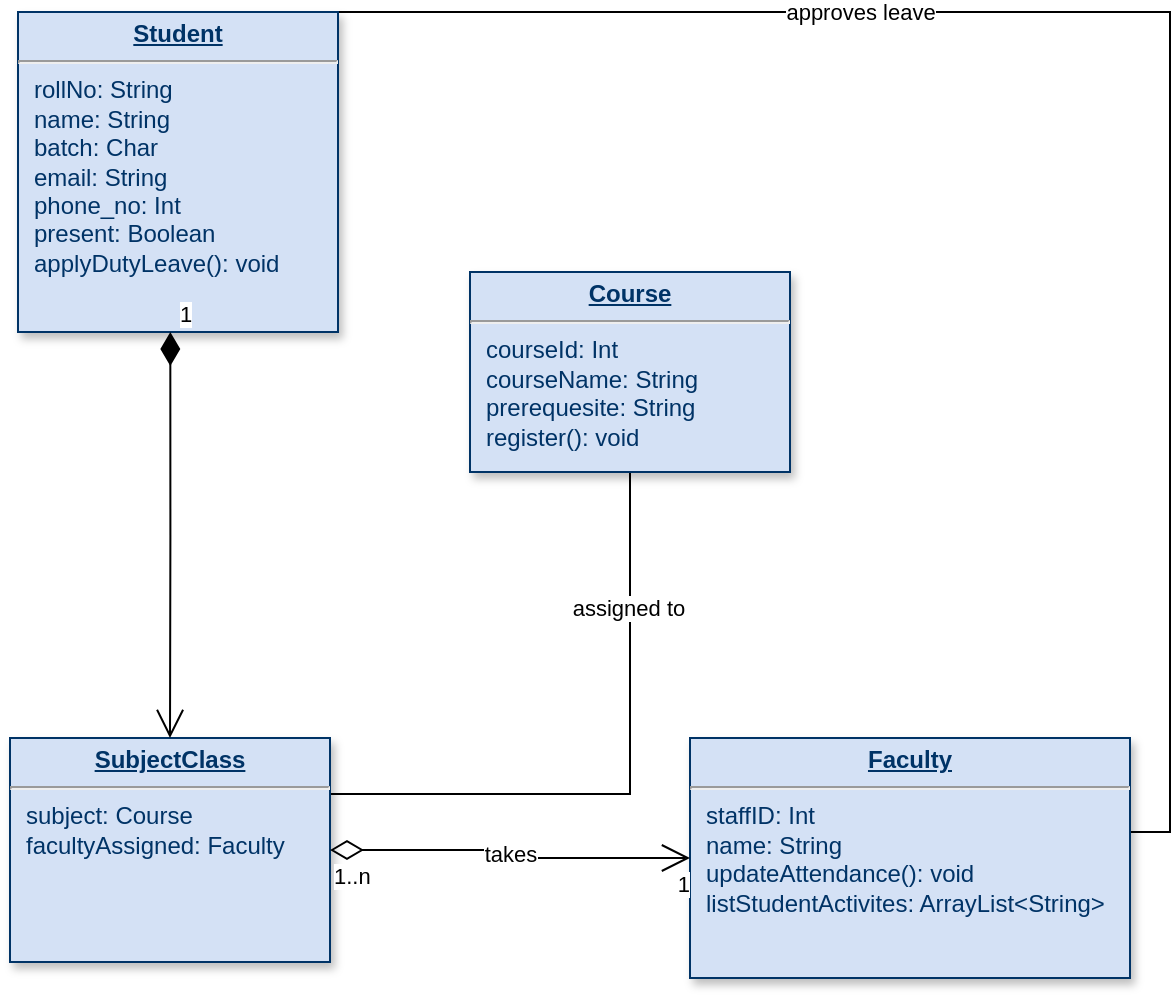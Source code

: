 <mxfile version="16.5.6" type="device"><diagram name="Page-1" id="efa7a0a1-bf9b-a30e-e6df-94a7791c09e9"><mxGraphModel dx="701" dy="479" grid="1" gridSize="10" guides="1" tooltips="1" connect="1" arrows="1" fold="1" page="1" pageScale="1" pageWidth="826" pageHeight="1169" background="none" math="0" shadow="0"><root><mxCell id="0"/><mxCell id="1" parent="0"/><mxCell id="MD2CyXPv_vIKwBs42u5w-128" style="edgeStyle=orthogonalEdgeStyle;rounded=0;orthogonalLoop=1;jettySize=auto;html=1;entryX=0.75;entryY=0;entryDx=0;entryDy=0;endArrow=none;endFill=0;exitX=1;exitY=0.5;exitDx=0;exitDy=0;" edge="1" parent="1" source="19" target="25"><mxGeometry relative="1" as="geometry"><Array as="points"><mxPoint x="703" y="757"/><mxPoint x="703" y="347"/></Array></mxGeometry></mxCell><mxCell id="MD2CyXPv_vIKwBs42u5w-129" value="approves leave" style="edgeLabel;html=1;align=center;verticalAlign=middle;resizable=0;points=[];" vertex="1" connectable="0" parent="MD2CyXPv_vIKwBs42u5w-128"><mxGeometry x="0.331" y="1" relative="1" as="geometry"><mxPoint y="-1" as="offset"/></mxGeometry></mxCell><mxCell id="19" value="&lt;p style=&quot;margin: 0px ; margin-top: 4px ; text-align: center ; text-decoration: underline&quot;&gt;&lt;strong&gt;Faculty&lt;/strong&gt;&lt;/p&gt;&lt;hr&gt;&lt;p style=&quot;margin: 0px ; margin-left: 8px&quot;&gt;staffID: Int&lt;/p&gt;&lt;p style=&quot;margin: 0px ; margin-left: 8px&quot;&gt;name: String&lt;/p&gt;&lt;p style=&quot;margin: 0px ; margin-left: 8px&quot;&gt;updateAttendance(): void&lt;/p&gt;&lt;p style=&quot;margin: 0px ; margin-left: 8px&quot;&gt;listStudentActivites: ArrayList&amp;lt;String&amp;gt;&lt;/p&gt;" style="verticalAlign=top;align=left;overflow=fill;fontSize=12;fontFamily=Helvetica;html=1;strokeColor=#003366;shadow=1;fillColor=#D4E1F5;fontColor=#003366" parent="1" vertex="1"><mxGeometry x="463" y="710" width="220" height="120" as="geometry"/></mxCell><mxCell id="MD2CyXPv_vIKwBs42u5w-122" style="edgeStyle=orthogonalEdgeStyle;rounded=0;orthogonalLoop=1;jettySize=auto;html=1;exitX=1;exitY=0.25;exitDx=0;exitDy=0;entryX=0.5;entryY=1;entryDx=0;entryDy=0;endArrow=none;endFill=0;" edge="1" parent="1" source="20" target="23"><mxGeometry relative="1" as="geometry"/></mxCell><mxCell id="MD2CyXPv_vIKwBs42u5w-124" value="assigned to" style="edgeLabel;html=1;align=center;verticalAlign=middle;resizable=0;points=[];" vertex="1" connectable="0" parent="MD2CyXPv_vIKwBs42u5w-122"><mxGeometry x="0.564" y="1" relative="1" as="geometry"><mxPoint as="offset"/></mxGeometry></mxCell><mxCell id="20" value="&lt;p style=&quot;margin: 0px ; margin-top: 4px ; text-align: center ; text-decoration: underline&quot;&gt;&lt;strong&gt;SubjectClass&lt;/strong&gt;&lt;/p&gt;&lt;hr&gt;&lt;p style=&quot;margin: 0px ; margin-left: 8px&quot;&gt;subject: Course&lt;/p&gt;&lt;p style=&quot;margin: 0px ; margin-left: 8px&quot;&gt;facultyAssigned: Faculty&lt;/p&gt;" style="verticalAlign=top;align=left;overflow=fill;fontSize=12;fontFamily=Helvetica;html=1;strokeColor=#003366;shadow=1;fillColor=#D4E1F5;fontColor=#003366" parent="1" vertex="1"><mxGeometry x="123" y="710" width="160" height="112" as="geometry"/></mxCell><mxCell id="23" value="&lt;p style=&quot;margin: 0px ; margin-top: 4px ; text-align: center ; text-decoration: underline&quot;&gt;&lt;strong&gt;Course&lt;/strong&gt;&lt;/p&gt;&lt;hr&gt;&lt;p style=&quot;margin: 0px ; margin-left: 8px&quot;&gt;courseId: Int&lt;/p&gt;&lt;p style=&quot;margin: 0px ; margin-left: 8px&quot;&gt;courseName: String&lt;/p&gt;&lt;p style=&quot;margin: 0px ; margin-left: 8px&quot;&gt;prerequesite: String&lt;/p&gt;&lt;p style=&quot;margin: 0px ; margin-left: 8px&quot;&gt;register(): void&lt;/p&gt;" style="verticalAlign=top;align=left;overflow=fill;fontSize=12;fontFamily=Helvetica;html=1;strokeColor=#003366;shadow=1;fillColor=#D4E1F5;fontColor=#003366" parent="1" vertex="1"><mxGeometry x="353.0" y="477.0" width="160" height="100" as="geometry"/></mxCell><mxCell id="25" value="&lt;p style=&quot;margin: 0px ; margin-top: 4px ; text-align: center ; text-decoration: underline&quot;&gt;&lt;strong&gt;Student&lt;/strong&gt;&lt;/p&gt;&lt;hr&gt;&lt;p style=&quot;margin: 0px ; margin-left: 8px&quot;&gt;rollNo: String&lt;/p&gt;&lt;p style=&quot;margin: 0px ; margin-left: 8px&quot;&gt;name: String&lt;/p&gt;&lt;p style=&quot;margin: 0px ; margin-left: 8px&quot;&gt;batch: Char&lt;/p&gt;&lt;p style=&quot;margin: 0px ; margin-left: 8px&quot;&gt;email: String&lt;/p&gt;&lt;p style=&quot;margin: 0px ; margin-left: 8px&quot;&gt;phone_no: Int&lt;/p&gt;&lt;p style=&quot;margin: 0px ; margin-left: 8px&quot;&gt;present: Boolean&lt;/p&gt;&lt;p style=&quot;margin: 0px ; margin-left: 8px&quot;&gt;applyDutyLeave(): void&lt;/p&gt;" style="verticalAlign=top;align=left;overflow=fill;fontSize=12;fontFamily=Helvetica;html=1;strokeColor=#003366;shadow=1;fillColor=#D4E1F5;fontColor=#003366" parent="1" vertex="1"><mxGeometry x="127.0" y="347.0" width="160" height="160" as="geometry"/></mxCell><mxCell id="MD2CyXPv_vIKwBs42u5w-120" value="1" style="endArrow=open;html=1;endSize=12;startArrow=diamondThin;startSize=14;startFill=1;edgeStyle=orthogonalEdgeStyle;align=left;verticalAlign=bottom;rounded=0;exitX=0.476;exitY=1;exitDx=0;exitDy=0;exitPerimeter=0;entryX=0.5;entryY=0;entryDx=0;entryDy=0;" edge="1" parent="1" source="25" target="20"><mxGeometry x="-1" y="3" relative="1" as="geometry"><mxPoint x="183" y="667" as="sourcePoint"/><mxPoint x="343" y="667" as="targetPoint"/></mxGeometry></mxCell><mxCell id="MD2CyXPv_vIKwBs42u5w-125" value="takes" style="endArrow=open;html=1;endSize=12;startArrow=diamondThin;startSize=14;startFill=0;edgeStyle=orthogonalEdgeStyle;rounded=0;exitX=1;exitY=0.5;exitDx=0;exitDy=0;entryX=0;entryY=0.5;entryDx=0;entryDy=0;" edge="1" parent="1" source="20" target="19"><mxGeometry relative="1" as="geometry"><mxPoint x="281" y="774" as="sourcePoint"/><mxPoint x="441" y="767" as="targetPoint"/></mxGeometry></mxCell><mxCell id="MD2CyXPv_vIKwBs42u5w-126" value="1..n" style="edgeLabel;resizable=0;html=1;align=left;verticalAlign=top;fillColor=#33001A;" connectable="0" vertex="1" parent="MD2CyXPv_vIKwBs42u5w-125"><mxGeometry x="-1" relative="1" as="geometry"/></mxCell><mxCell id="MD2CyXPv_vIKwBs42u5w-127" value="1" style="edgeLabel;resizable=0;html=1;align=right;verticalAlign=top;fillColor=#33001A;" connectable="0" vertex="1" parent="MD2CyXPv_vIKwBs42u5w-125"><mxGeometry x="1" relative="1" as="geometry"/></mxCell></root></mxGraphModel></diagram></mxfile>